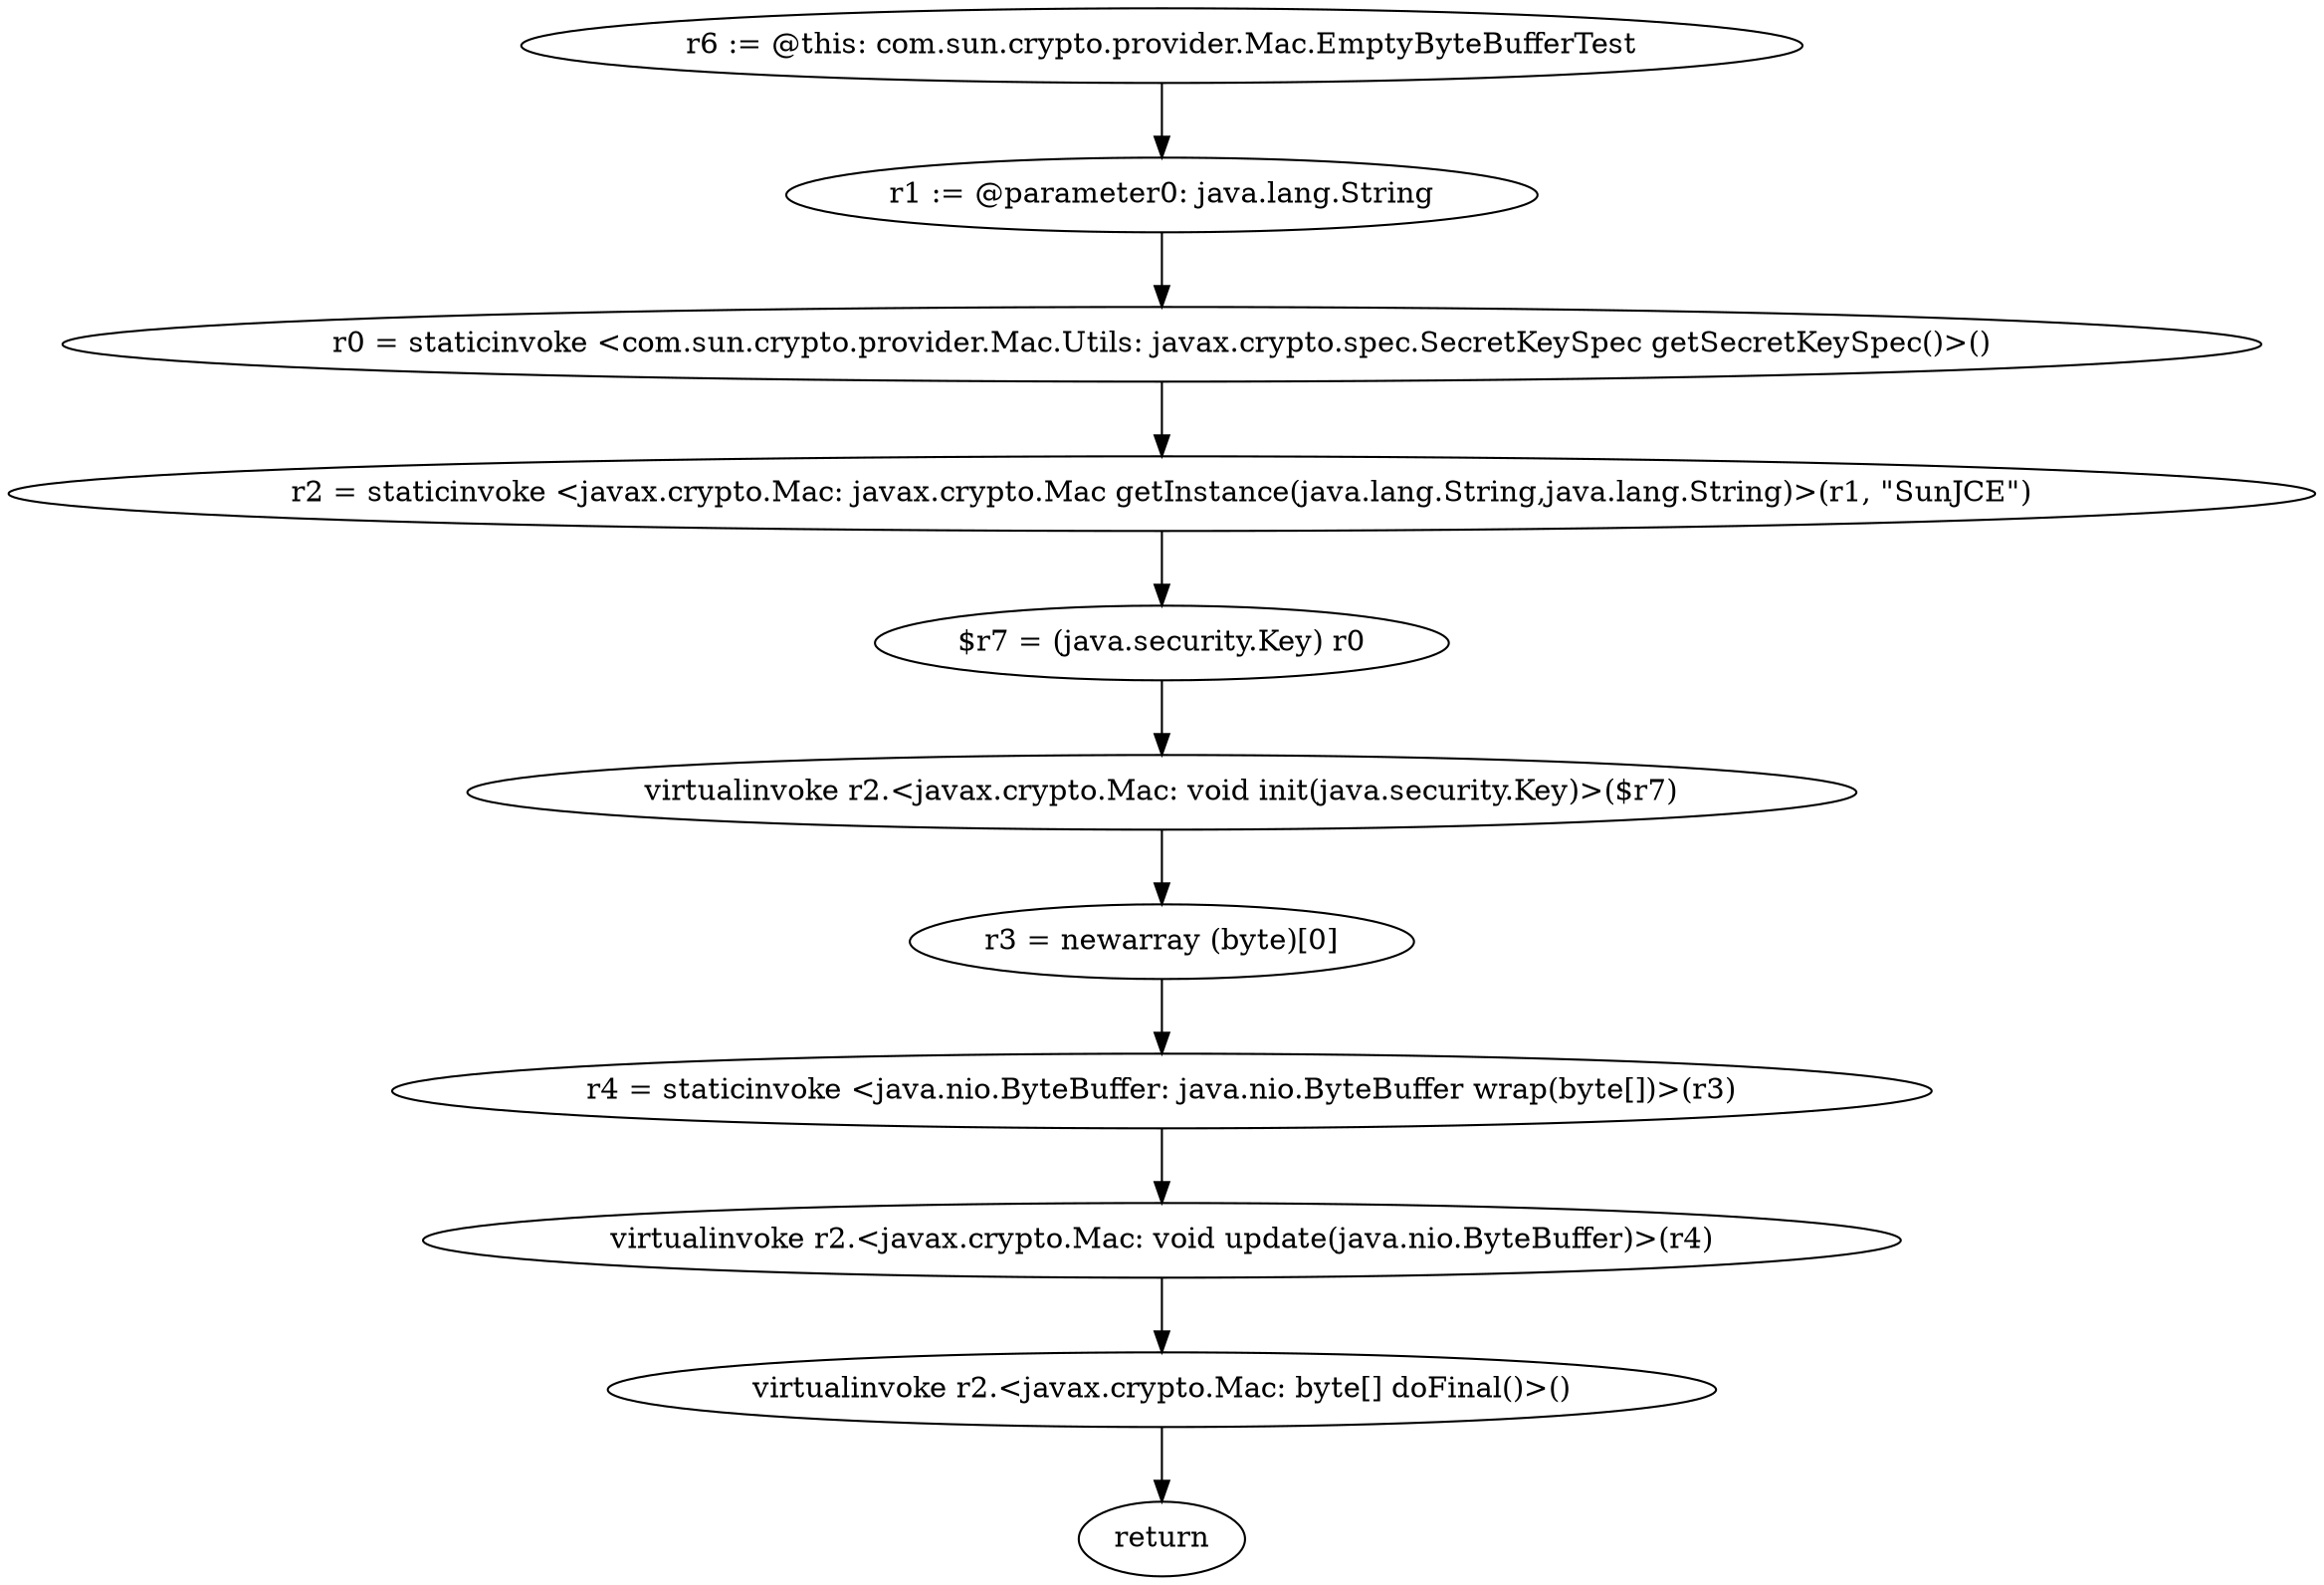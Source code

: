 digraph "unitGraph" {
    "r6 := @this: com.sun.crypto.provider.Mac.EmptyByteBufferTest"
    "r1 := @parameter0: java.lang.String"
    "r0 = staticinvoke <com.sun.crypto.provider.Mac.Utils: javax.crypto.spec.SecretKeySpec getSecretKeySpec()>()"
    "r2 = staticinvoke <javax.crypto.Mac: javax.crypto.Mac getInstance(java.lang.String,java.lang.String)>(r1, \"SunJCE\")"
    "$r7 = (java.security.Key) r0"
    "virtualinvoke r2.<javax.crypto.Mac: void init(java.security.Key)>($r7)"
    "r3 = newarray (byte)[0]"
    "r4 = staticinvoke <java.nio.ByteBuffer: java.nio.ByteBuffer wrap(byte[])>(r3)"
    "virtualinvoke r2.<javax.crypto.Mac: void update(java.nio.ByteBuffer)>(r4)"
    "virtualinvoke r2.<javax.crypto.Mac: byte[] doFinal()>()"
    "return"
    "r6 := @this: com.sun.crypto.provider.Mac.EmptyByteBufferTest"->"r1 := @parameter0: java.lang.String";
    "r1 := @parameter0: java.lang.String"->"r0 = staticinvoke <com.sun.crypto.provider.Mac.Utils: javax.crypto.spec.SecretKeySpec getSecretKeySpec()>()";
    "r0 = staticinvoke <com.sun.crypto.provider.Mac.Utils: javax.crypto.spec.SecretKeySpec getSecretKeySpec()>()"->"r2 = staticinvoke <javax.crypto.Mac: javax.crypto.Mac getInstance(java.lang.String,java.lang.String)>(r1, \"SunJCE\")";
    "r2 = staticinvoke <javax.crypto.Mac: javax.crypto.Mac getInstance(java.lang.String,java.lang.String)>(r1, \"SunJCE\")"->"$r7 = (java.security.Key) r0";
    "$r7 = (java.security.Key) r0"->"virtualinvoke r2.<javax.crypto.Mac: void init(java.security.Key)>($r7)";
    "virtualinvoke r2.<javax.crypto.Mac: void init(java.security.Key)>($r7)"->"r3 = newarray (byte)[0]";
    "r3 = newarray (byte)[0]"->"r4 = staticinvoke <java.nio.ByteBuffer: java.nio.ByteBuffer wrap(byte[])>(r3)";
    "r4 = staticinvoke <java.nio.ByteBuffer: java.nio.ByteBuffer wrap(byte[])>(r3)"->"virtualinvoke r2.<javax.crypto.Mac: void update(java.nio.ByteBuffer)>(r4)";
    "virtualinvoke r2.<javax.crypto.Mac: void update(java.nio.ByteBuffer)>(r4)"->"virtualinvoke r2.<javax.crypto.Mac: byte[] doFinal()>()";
    "virtualinvoke r2.<javax.crypto.Mac: byte[] doFinal()>()"->"return";
}
